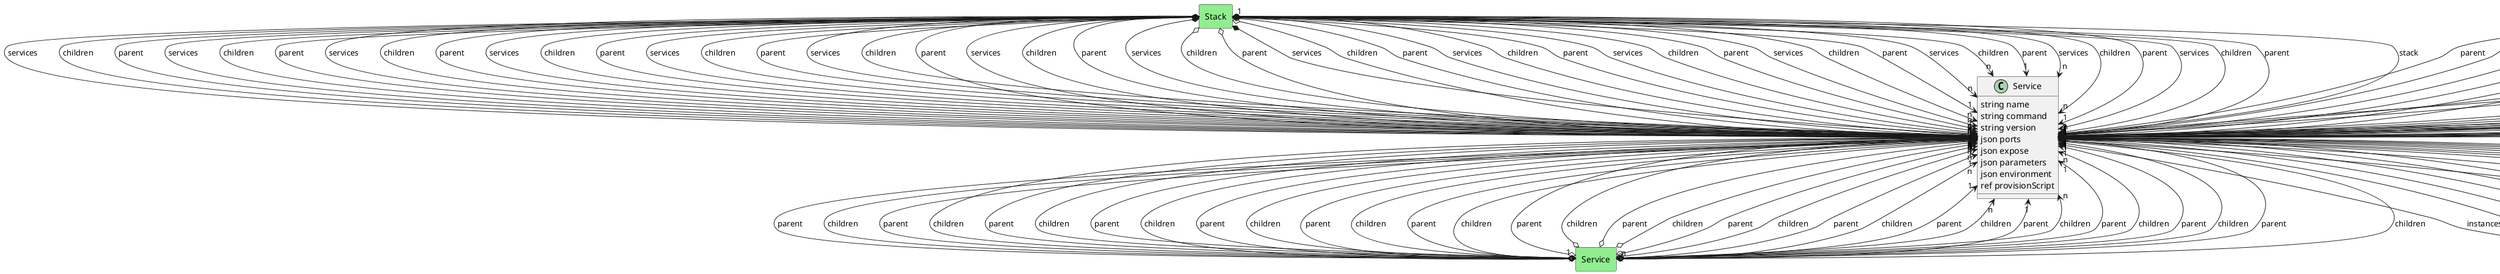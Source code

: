 @startuml

class "Service" as Model {
 string name
 string command
 string version
 json ports
 json expose
 json parameters
 json environment
 ref provisionScript

 
}

rectangle "Stack" as Stack #lightblue {
}

Model o--> "1" Stack : stack


rectangle "Service" as Service #lightblue {
}

Model o--> "n" Service : children


rectangle "Service" as Service #lightblue {
}

Model o--> "1" Service : parent


rectangle "ServiceInstance" as ServiceInstance #lightblue {
}

Model *--> "n" ServiceInstance : instances




    rectangle "Service" as Service #lightgreen {
    }
    
        Service   o--> "n" Model : "children"
    
    rectangle "Service" as Service #lightgreen {
    }
    
        Service   o--> "1" Model : "parent"
    
    rectangle "ServiceInstance" as ServiceInstance #lightgreen {
    }
    
        ServiceInstance   o--> "1" Model : "parent"
    
    rectangle "Stack" as Stack #lightgreen {
    }
    
        Stack   *--> "n" Model : "services"
    
    rectangle "Stack" as Stack #lightgreen {
    }
    
        Stack   o--> "n" Model : "children"
    
    rectangle "Stack" as Stack #lightgreen {
    }
    
        Stack   o--> "1" Model : "parent"
    
    rectangle "StackInstance" as StackInstance #lightgreen {
    }
    
        StackInstance   o--> "1" Model : "parent"
    
    rectangle "DataChannel" as DataChannel #lightgreen {
    }
    
        DataChannel   o--> "1" Model : "transformService"
    
    rectangle "Service" as Service #lightgreen {
    }
    
        Service   o--> "n" Model : "children"
    
    rectangle "Service" as Service #lightgreen {
    }
    
        Service   o--> "1" Model : "parent"
    
    rectangle "ServiceInstance" as ServiceInstance #lightgreen {
    }
    
        ServiceInstance   o--> "1" Model : "parent"
    
    rectangle "Stack" as Stack #lightgreen {
    }
    
        Stack   *--> "n" Model : "services"
    
    rectangle "Stack" as Stack #lightgreen {
    }
    
        Stack   o--> "n" Model : "children"
    
    rectangle "Stack" as Stack #lightgreen {
    }
    
        Stack   o--> "1" Model : "parent"
    
    rectangle "StackInstance" as StackInstance #lightgreen {
    }
    
        StackInstance   o--> "1" Model : "parent"
    
    rectangle "DataChannel" as DataChannel #lightgreen {
    }
    
        DataChannel   o--> "1" Model : "transformService"
    
    rectangle "Service" as Service #lightgreen {
    }
    
        Service   o--> "n" Model : "children"
    
    rectangle "Service" as Service #lightgreen {
    }
    
        Service   o--> "1" Model : "parent"
    
    rectangle "ServiceInstance" as ServiceInstance #lightgreen {
    }
    
        ServiceInstance   o--> "1" Model : "parent"
    
    rectangle "Stack" as Stack #lightgreen {
    }
    
        Stack   *--> "n" Model : "services"
    
    rectangle "Stack" as Stack #lightgreen {
    }
    
        Stack   o--> "n" Model : "children"
    
    rectangle "Stack" as Stack #lightgreen {
    }
    
        Stack   o--> "1" Model : "parent"
    
    rectangle "StackInstance" as StackInstance #lightgreen {
    }
    
        StackInstance   o--> "1" Model : "parent"
    
    rectangle "DataChannel" as DataChannel #lightgreen {
    }
    
        DataChannel   o--> "1" Model : "transformService"
    
    rectangle "Service" as Service #lightgreen {
    }
    
        Service   o--> "n" Model : "children"
    
    rectangle "Service" as Service #lightgreen {
    }
    
        Service   o--> "1" Model : "parent"
    
    rectangle "ServiceInstance" as ServiceInstance #lightgreen {
    }
    
        ServiceInstance   o--> "1" Model : "parent"
    
    rectangle "Stack" as Stack #lightgreen {
    }
    
        Stack   *--> "n" Model : "services"
    
    rectangle "Stack" as Stack #lightgreen {
    }
    
        Stack   o--> "n" Model : "children"
    
    rectangle "Stack" as Stack #lightgreen {
    }
    
        Stack   o--> "1" Model : "parent"
    
    rectangle "StackInstance" as StackInstance #lightgreen {
    }
    
        StackInstance   o--> "1" Model : "parent"
    
    rectangle "DataChannel" as DataChannel #lightgreen {
    }
    
        DataChannel   o--> "1" Model : "transformService"
    
    rectangle "Service" as Service #lightgreen {
    }
    
        Service   o--> "n" Model : "children"
    
    rectangle "Service" as Service #lightgreen {
    }
    
        Service   o--> "1" Model : "parent"
    
    rectangle "ServiceInstance" as ServiceInstance #lightgreen {
    }
    
        ServiceInstance   o--> "1" Model : "parent"
    
    rectangle "Stack" as Stack #lightgreen {
    }
    
        Stack   *--> "n" Model : "services"
    
    rectangle "Stack" as Stack #lightgreen {
    }
    
        Stack   o--> "n" Model : "children"
    
    rectangle "Stack" as Stack #lightgreen {
    }
    
        Stack   o--> "1" Model : "parent"
    
    rectangle "StackInstance" as StackInstance #lightgreen {
    }
    
        StackInstance   o--> "1" Model : "parent"
    
    rectangle "DataChannel" as DataChannel #lightgreen {
    }
    
        DataChannel   o--> "1" Model : "transformService"
    
    rectangle "Service" as Service #lightgreen {
    }
    
        Service   o--> "n" Model : "children"
    
    rectangle "Service" as Service #lightgreen {
    }
    
        Service   o--> "1" Model : "parent"
    
    rectangle "ServiceInstance" as ServiceInstance #lightgreen {
    }
    
        ServiceInstance   o--> "1" Model : "parent"
    
    rectangle "Stack" as Stack #lightgreen {
    }
    
        Stack   *--> "n" Model : "services"
    
    rectangle "Stack" as Stack #lightgreen {
    }
    
        Stack   o--> "n" Model : "children"
    
    rectangle "Stack" as Stack #lightgreen {
    }
    
        Stack   o--> "1" Model : "parent"
    
    rectangle "StackInstance" as StackInstance #lightgreen {
    }
    
        StackInstance   o--> "1" Model : "parent"
    
    rectangle "DataChannel" as DataChannel #lightgreen {
    }
    
        DataChannel   o--> "1" Model : "transformService"
    
    rectangle "Service" as Service #lightgreen {
    }
    
        Service   o--> "n" Model : "children"
    
    rectangle "Service" as Service #lightgreen {
    }
    
        Service   o--> "1" Model : "parent"
    
    rectangle "ServiceInstance" as ServiceInstance #lightgreen {
    }
    
        ServiceInstance   o--> "1" Model : "parent"
    
    rectangle "Stack" as Stack #lightgreen {
    }
    
        Stack   *--> "n" Model : "services"
    
    rectangle "Stack" as Stack #lightgreen {
    }
    
        Stack   o--> "n" Model : "children"
    
    rectangle "Stack" as Stack #lightgreen {
    }
    
        Stack   o--> "1" Model : "parent"
    
    rectangle "StackInstance" as StackInstance #lightgreen {
    }
    
        StackInstance   o--> "1" Model : "parent"
    
    rectangle "DataChannel" as DataChannel #lightgreen {
    }
    
        DataChannel   o--> "1" Model : "transformService"
    
    rectangle "Service" as Service #lightgreen {
    }
    
        Service   o--> "n" Model : "children"
    
    rectangle "Service" as Service #lightgreen {
    }
    
        Service   o--> "1" Model : "parent"
    
    rectangle "ServiceInstance" as ServiceInstance #lightgreen {
    }
    
        ServiceInstance   o--> "1" Model : "parent"
    
    rectangle "Stack" as Stack #lightgreen {
    }
    
        Stack   *--> "n" Model : "services"
    
    rectangle "Stack" as Stack #lightgreen {
    }
    
        Stack   o--> "n" Model : "children"
    
    rectangle "Stack" as Stack #lightgreen {
    }
    
        Stack   o--> "1" Model : "parent"
    
    rectangle "StackInstance" as StackInstance #lightgreen {
    }
    
        StackInstance   o--> "1" Model : "parent"
    
    rectangle "DataChannel" as DataChannel #lightgreen {
    }
    
        DataChannel   o--> "1" Model : "transformService"
    
    rectangle "Service" as Service #lightgreen {
    }
    
        Service   o--> "n" Model : "children"
    
    rectangle "Service" as Service #lightgreen {
    }
    
        Service   o--> "1" Model : "parent"
    
    rectangle "ServiceInstance" as ServiceInstance #lightgreen {
    }
    
        ServiceInstance   o--> "1" Model : "parent"
    
    rectangle "Stack" as Stack #lightgreen {
    }
    
        Stack   *--> "n" Model : "services"
    
    rectangle "Stack" as Stack #lightgreen {
    }
    
        Stack   o--> "n" Model : "children"
    
    rectangle "Stack" as Stack #lightgreen {
    }
    
        Stack   o--> "1" Model : "parent"
    
    rectangle "StackInstance" as StackInstance #lightgreen {
    }
    
        StackInstance   o--> "1" Model : "parent"
    
    rectangle "DataChannel" as DataChannel #lightgreen {
    }
    
        DataChannel   o--> "1" Model : "transformService"
    
    rectangle "Service" as Service #lightgreen {
    }
    
        Service   o--> "n" Model : "children"
    
    rectangle "Service" as Service #lightgreen {
    }
    
        Service   o--> "1" Model : "parent"
    
    rectangle "ServiceInstance" as ServiceInstance #lightgreen {
    }
    
        ServiceInstance   o--> "1" Model : "parent"
    
    rectangle "Stack" as Stack #lightgreen {
    }
    
        Stack   *--> "n" Model : "services"
    
    rectangle "Stack" as Stack #lightgreen {
    }
    
        Stack   o--> "n" Model : "children"
    
    rectangle "Stack" as Stack #lightgreen {
    }
    
        Stack   o--> "1" Model : "parent"
    
    rectangle "StackInstance" as StackInstance #lightgreen {
    }
    
        StackInstance   o--> "1" Model : "parent"
    
    rectangle "DataChannel" as DataChannel #lightgreen {
    }
    
        DataChannel   o--> "1" Model : "transformService"
    
    rectangle "Service" as Service #lightgreen {
    }
    
        Service   o--> "n" Model : "children"
    
    rectangle "Service" as Service #lightgreen {
    }
    
        Service   o--> "1" Model : "parent"
    
    rectangle "ServiceInstance" as ServiceInstance #lightgreen {
    }
    
        ServiceInstance   o--> "1" Model : "parent"
    
    rectangle "Stack" as Stack #lightgreen {
    }
    
        Stack   *--> "n" Model : "services"
    
    rectangle "Stack" as Stack #lightgreen {
    }
    
        Stack   o--> "n" Model : "children"
    
    rectangle "Stack" as Stack #lightgreen {
    }
    
        Stack   o--> "1" Model : "parent"
    
    rectangle "StackInstance" as StackInstance #lightgreen {
    }
    
        StackInstance   o--> "1" Model : "parent"
    
    rectangle "DataChannel" as DataChannel #lightgreen {
    }
    
        DataChannel   o--> "1" Model : "transformService"
    
    rectangle "Service" as Service #lightgreen {
    }
    
        Service   o--> "n" Model : "children"
    
    rectangle "Service" as Service #lightgreen {
    }
    
        Service   o--> "1" Model : "parent"
    
    rectangle "ServiceInstance" as ServiceInstance #lightgreen {
    }
    
        ServiceInstance   o--> "1" Model : "parent"
    
    rectangle "Stack" as Stack #lightgreen {
    }
    
        Stack   *--> "n" Model : "services"
    
    rectangle "Stack" as Stack #lightgreen {
    }
    
        Stack   o--> "n" Model : "children"
    
    rectangle "Stack" as Stack #lightgreen {
    }
    
        Stack   o--> "1" Model : "parent"
    
    rectangle "StackInstance" as StackInstance #lightgreen {
    }
    
        StackInstance   o--> "1" Model : "parent"
    
    rectangle "DataChannel" as DataChannel #lightgreen {
    }
    
        DataChannel   o--> "1" Model : "transformService"
    
    rectangle "Service" as Service #lightgreen {
    }
    
        Service   o--> "n" Model : "children"
    
    rectangle "Service" as Service #lightgreen {
    }
    
        Service   o--> "1" Model : "parent"
    
    rectangle "ServiceInstance" as ServiceInstance #lightgreen {
    }
    
        ServiceInstance   o--> "1" Model : "parent"
    
    rectangle "Stack" as Stack #lightgreen {
    }
    
        Stack   *--> "n" Model : "services"
    
    rectangle "Stack" as Stack #lightgreen {
    }
    
        Stack   o--> "n" Model : "children"
    
    rectangle "Stack" as Stack #lightgreen {
    }
    
        Stack   o--> "1" Model : "parent"
    
    rectangle "StackInstance" as StackInstance #lightgreen {
    }
    
        StackInstance   o--> "1" Model : "parent"
    
    rectangle "DataChannel" as DataChannel #lightgreen {
    }
    
        DataChannel   o--> "1" Model : "transformService"
    
    rectangle "Service" as Service #lightgreen {
    }
    
        Service   o--> "n" Model : "children"
    
    rectangle "Service" as Service #lightgreen {
    }
    
        Service   o--> "1" Model : "parent"
    
    rectangle "ServiceInstance" as ServiceInstance #lightgreen {
    }
    
        ServiceInstance   o--> "1" Model : "parent"
    
    rectangle "Stack" as Stack #lightgreen {
    }
    
        Stack   *--> "n" Model : "services"
    
    rectangle "Stack" as Stack #lightgreen {
    }
    
        Stack   o--> "n" Model : "children"
    
    rectangle "Stack" as Stack #lightgreen {
    }
    
        Stack   o--> "1" Model : "parent"
    
    rectangle "StackInstance" as StackInstance #lightgreen {
    }
    
        StackInstance   o--> "1" Model : "parent"
    
    rectangle "DataChannel" as DataChannel #lightgreen {
    }
    
        DataChannel   o--> "1" Model : "transformService"
    
    rectangle "Service" as Service #lightgreen {
    }
    
        Service   o--> "n" Model : "children"
    
    rectangle "Service" as Service #lightgreen {
    }
    
        Service   o--> "1" Model : "parent"
    
    rectangle "ServiceInstance" as ServiceInstance #lightgreen {
    }
    
        ServiceInstance   o--> "1" Model : "parent"
    
    rectangle "Stack" as Stack #lightgreen {
    }
    
        Stack   *--> "n" Model : "services"
    
    rectangle "Stack" as Stack #lightgreen {
    }
    
        Stack   o--> "n" Model : "children"
    
    rectangle "Stack" as Stack #lightgreen {
    }
    
        Stack   o--> "1" Model : "parent"
    
    rectangle "StackInstance" as StackInstance #lightgreen {
    }
    
        StackInstance   o--> "1" Model : "parent"
    
    rectangle "DataChannel" as DataChannel #lightgreen {
    }
    
        DataChannel   o--> "1" Model : "transformService"
    

@enduml
